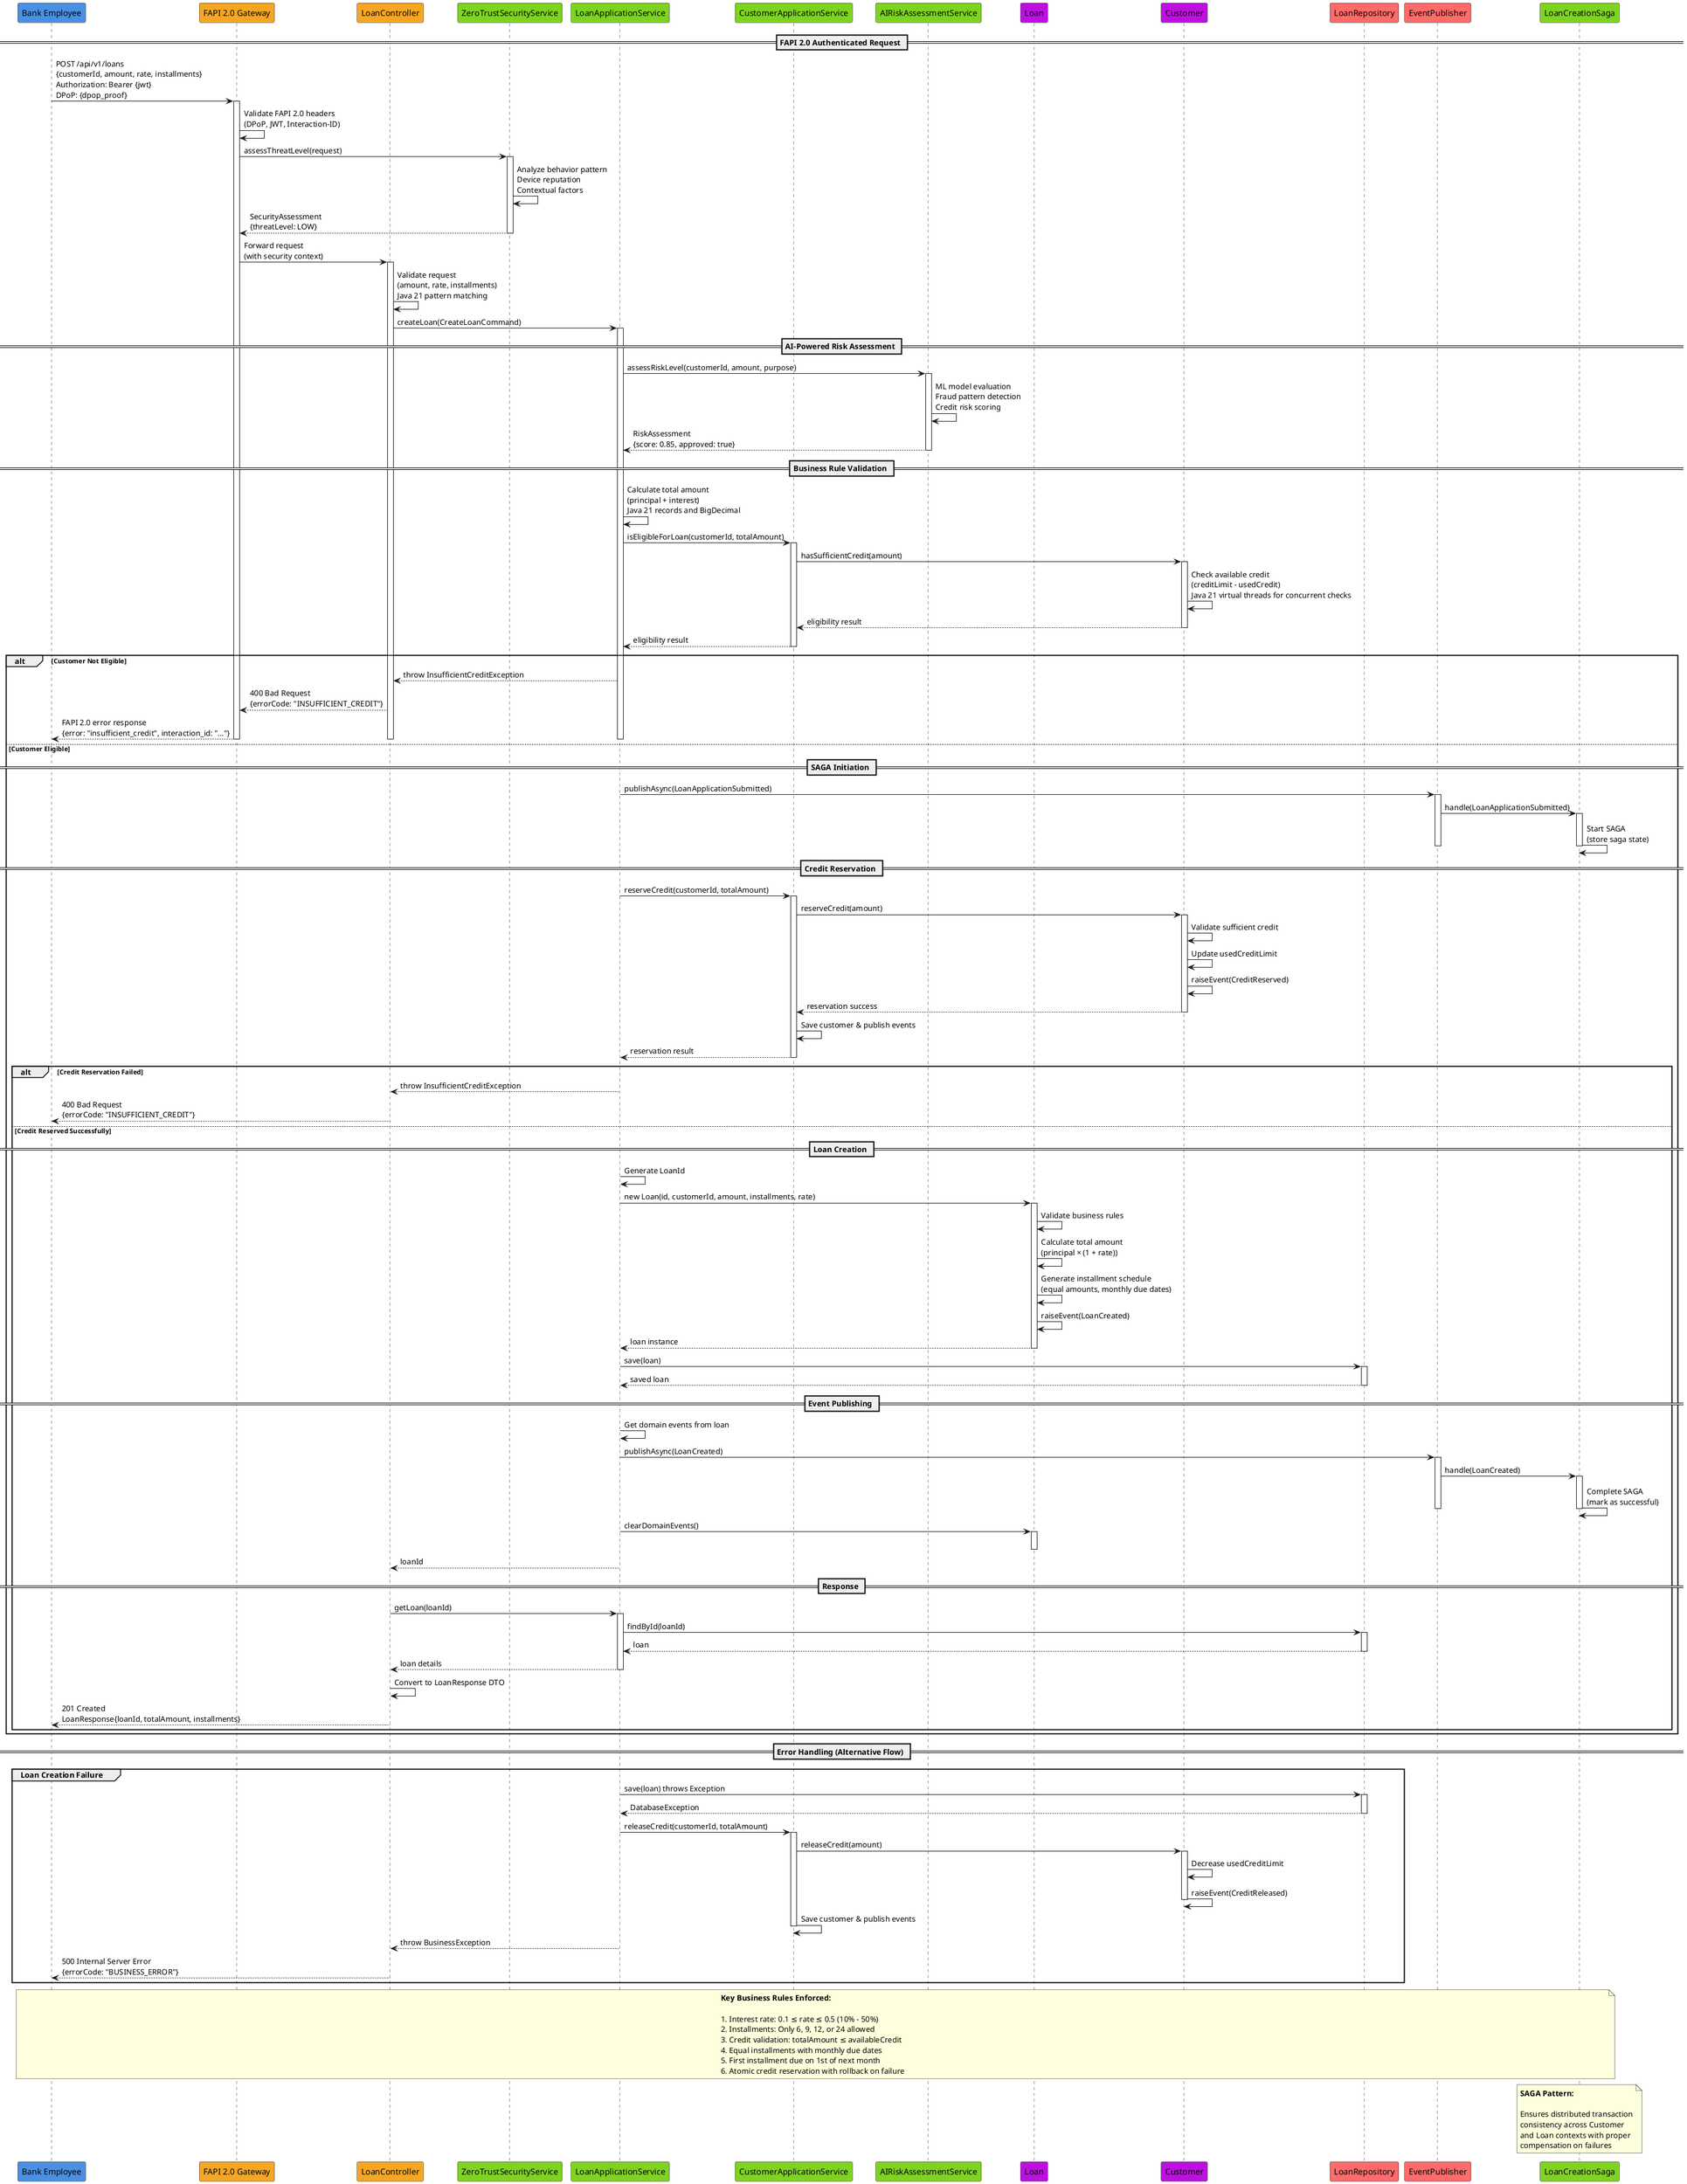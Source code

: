 @startuml Loan Creation Sequence (Java 21 + FAPI 2.0)

!define ACTOR_COLOR #4A90E2
!define CONTROLLER_COLOR #F5A623
!define APPLICATION_COLOR #7ED321
!define DOMAIN_COLOR #BD10E0
!define INFRASTRUCTURE_COLOR #FF6B6B

participant "Bank Employee" as Employee ACTOR_COLOR
participant "FAPI 2.0 Gateway" as Gateway CONTROLLER_COLOR
participant "LoanController" as Controller CONTROLLER_COLOR
participant "ZeroTrustSecurityService" as ZeroTrust APPLICATION_COLOR
participant "LoanApplicationService" as LoanService APPLICATION_COLOR
participant "CustomerApplicationService" as CustomerService APPLICATION_COLOR
participant "AIRiskAssessmentService" as AIService APPLICATION_COLOR
participant "Loan" as LoanAggregate DOMAIN_COLOR
participant "Customer" as CustomerAggregate DOMAIN_COLOR
participant "LoanRepository" as LoanRepo INFRASTRUCTURE_COLOR
participant "EventPublisher" as EventPub INFRASTRUCTURE_COLOR
participant "LoanCreationSaga" as Saga APPLICATION_COLOR

== FAPI 2.0 Authenticated Request ==

Employee -> Gateway : POST /api/v1/loans\n{customerId, amount, rate, installments}\nAuthorization: Bearer {jwt}\nDPoP: {dpop_proof}
activate Gateway

Gateway -> Gateway : Validate FAPI 2.0 headers\n(DPoP, JWT, Interaction-ID)

Gateway -> ZeroTrust : assessThreatLevel(request)
activate ZeroTrust

ZeroTrust -> ZeroTrust : Analyze behavior pattern\nDevice reputation\nContextual factors
ZeroTrust --> Gateway : SecurityAssessment\n{threatLevel: LOW}
deactivate ZeroTrust

Gateway -> Controller : Forward request\n(with security context)
activate Controller

Controller -> Controller : Validate request\n(amount, rate, installments)\nJava 21 pattern matching

Controller -> LoanService : createLoan(CreateLoanCommand)
activate LoanService

== AI-Powered Risk Assessment ==

LoanService -> AIService : assessRiskLevel(customerId, amount, purpose)
activate AIService

AIService -> AIService : ML model evaluation\nFraud pattern detection\nCredit risk scoring
AIService --> LoanService : RiskAssessment\n{score: 0.85, approved: true}
deactivate AIService

== Business Rule Validation ==

LoanService -> LoanService : Calculate total amount\n(principal + interest)\nJava 21 records and BigDecimal

LoanService -> CustomerService : isEligibleForLoan(customerId, totalAmount)
activate CustomerService

CustomerService -> CustomerAggregate : hasSufficientCredit(amount)
activate CustomerAggregate

CustomerAggregate -> CustomerAggregate : Check available credit\n(creditLimit - usedCredit)\nJava 21 virtual threads for concurrent checks
CustomerAggregate --> CustomerService : eligibility result
deactivate CustomerAggregate

CustomerService --> LoanService : eligibility result
deactivate CustomerService

alt Customer Not Eligible
    LoanService --> Controller : throw InsufficientCreditException
    Controller --> Gateway : 400 Bad Request\n{errorCode: "INSUFFICIENT_CREDIT"}
    Gateway --> Employee : FAPI 2.0 error response\n{error: "insufficient_credit", interaction_id: "..."}
    deactivate LoanService
    deactivate Controller
    deactivate Gateway
else Customer Eligible

== SAGA Initiation ==

LoanService -> EventPub : publishAsync(LoanApplicationSubmitted)
activate EventPub
EventPub -> Saga : handle(LoanApplicationSubmitted)
activate Saga
Saga -> Saga : Start SAGA\n(store saga state)
deactivate Saga
deactivate EventPub

== Credit Reservation ==

LoanService -> CustomerService : reserveCredit(customerId, totalAmount)
activate CustomerService

CustomerService -> CustomerAggregate : reserveCredit(amount)
activate CustomerAggregate

CustomerAggregate -> CustomerAggregate : Validate sufficient credit
CustomerAggregate -> CustomerAggregate : Update usedCreditLimit
CustomerAggregate -> CustomerAggregate : raiseEvent(CreditReserved)

CustomerAggregate --> CustomerService : reservation success
deactivate CustomerAggregate

CustomerService -> CustomerService : Save customer & publish events
CustomerService --> LoanService : reservation result
deactivate CustomerService

alt Credit Reservation Failed
    LoanService --> Controller : throw InsufficientCreditException
    Controller --> Employee : 400 Bad Request\n{errorCode: "INSUFFICIENT_CREDIT"}
    deactivate LoanService
    deactivate Controller
else Credit Reserved Successfully

== Loan Creation ==

LoanService -> LoanService : Generate LoanId

LoanService -> LoanAggregate : new Loan(id, customerId, amount, installments, rate)
activate LoanAggregate

LoanAggregate -> LoanAggregate : Validate business rules
LoanAggregate -> LoanAggregate : Calculate total amount\n(principal × (1 + rate))
LoanAggregate -> LoanAggregate : Generate installment schedule\n(equal amounts, monthly due dates)
LoanAggregate -> LoanAggregate : raiseEvent(LoanCreated)

LoanAggregate --> LoanService : loan instance
deactivate LoanAggregate

LoanService -> LoanRepo : save(loan)
activate LoanRepo
LoanRepo --> LoanService : saved loan
deactivate LoanRepo

== Event Publishing ==

LoanService -> LoanService : Get domain events from loan
LoanService -> EventPub : publishAsync(LoanCreated)
activate EventPub

EventPub -> Saga : handle(LoanCreated)
activate Saga
Saga -> Saga : Complete SAGA\n(mark as successful)
deactivate Saga

deactivate EventPub

LoanService -> LoanAggregate : clearDomainEvents()
activate LoanAggregate
deactivate LoanAggregate

LoanService --> Controller : loanId
deactivate LoanService

== Response ==

Controller -> LoanService : getLoan(loanId)
activate LoanService
LoanService -> LoanRepo : findById(loanId)
activate LoanRepo
LoanRepo --> LoanService : loan
deactivate LoanRepo
LoanService --> Controller : loan details
deactivate LoanService

Controller -> Controller : Convert to LoanResponse DTO
Controller --> Employee : 201 Created\nLoanResponse{loanId, totalAmount, installments}
deactivate Controller

end
end

== Error Handling (Alternative Flow) ==

group Loan Creation Failure
    LoanService -> LoanRepo : save(loan) throws Exception
    activate LoanRepo
    LoanRepo --> LoanService : DatabaseException
    deactivate LoanRepo
    
    LoanService -> CustomerService : releaseCredit(customerId, totalAmount)
    activate CustomerService
    CustomerService -> CustomerAggregate : releaseCredit(amount)
    activate CustomerAggregate
    CustomerAggregate -> CustomerAggregate : Decrease usedCreditLimit
    CustomerAggregate -> CustomerAggregate : raiseEvent(CreditReleased)
    deactivate CustomerAggregate
    CustomerService -> CustomerService : Save customer & publish events
    deactivate CustomerService
    
    LoanService --> Controller : throw BusinessException
    Controller --> Employee : 500 Internal Server Error\n{errorCode: "BUSINESS_ERROR"}
end

note over Employee, Saga
    <b>Key Business Rules Enforced:</b>
    
    1. Interest rate: 0.1 ≤ rate ≤ 0.5 (10% - 50%)
    2. Installments: Only 6, 9, 12, or 24 allowed
    3. Credit validation: totalAmount ≤ availableCredit
    4. Equal installments with monthly due dates
    5. First installment due on 1st of next month
    6. Atomic credit reservation with rollback on failure
end note

note over Saga
    <b>SAGA Pattern:</b>
    
    Ensures distributed transaction
    consistency across Customer
    and Loan contexts with proper
    compensation on failures
end note

@enduml
